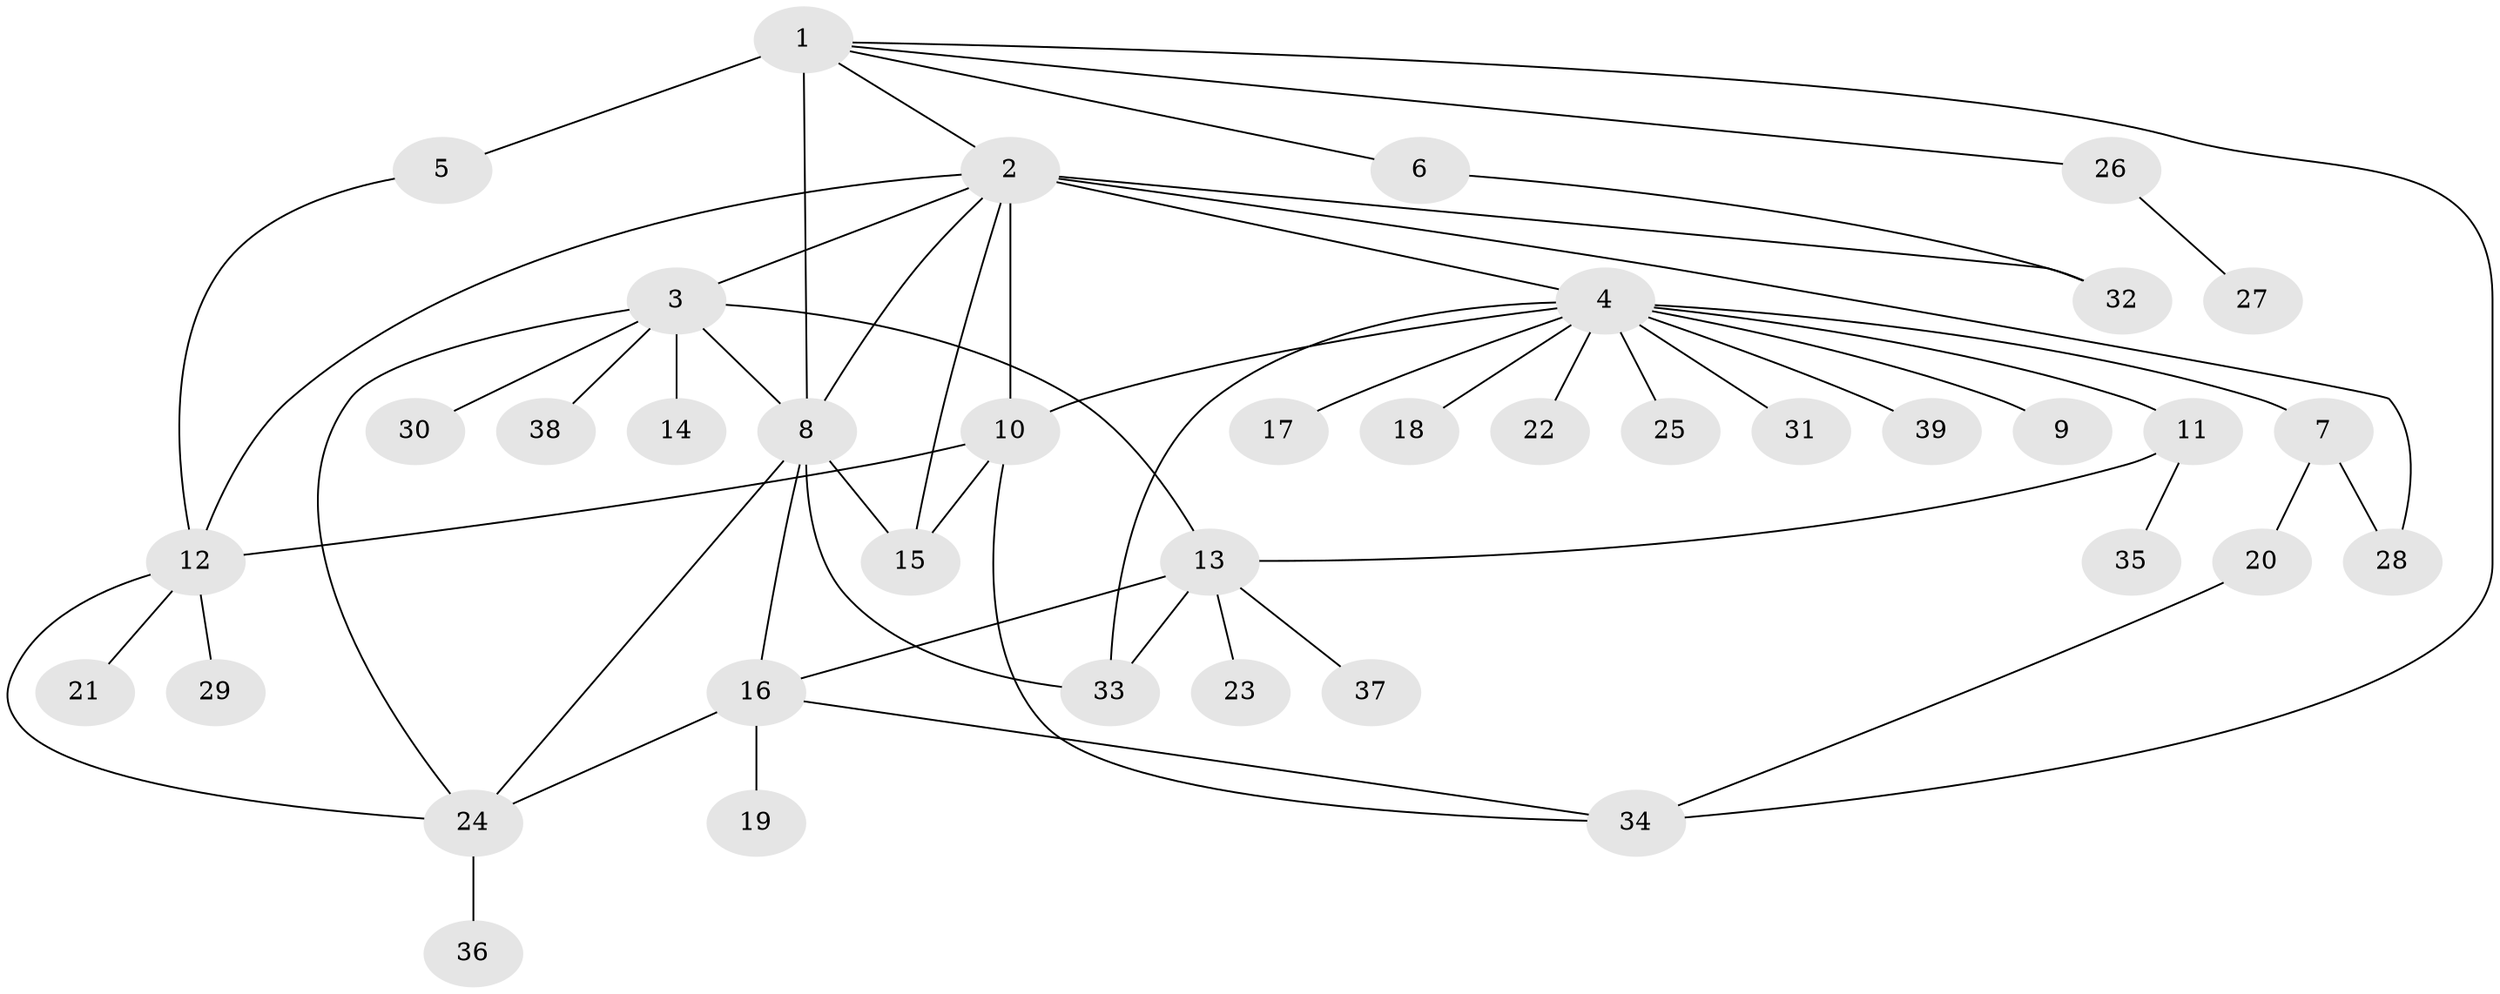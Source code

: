 // original degree distribution, {15: 0.012987012987012988, 18: 0.012987012987012988, 9: 0.012987012987012988, 17: 0.012987012987012988, 3: 0.16883116883116883, 4: 0.025974025974025976, 1: 0.4935064935064935, 2: 0.19480519480519481, 7: 0.025974025974025976, 8: 0.012987012987012988, 5: 0.025974025974025976}
// Generated by graph-tools (version 1.1) at 2025/35/03/09/25 02:35:40]
// undirected, 39 vertices, 57 edges
graph export_dot {
graph [start="1"]
  node [color=gray90,style=filled];
  1;
  2;
  3;
  4;
  5;
  6;
  7;
  8;
  9;
  10;
  11;
  12;
  13;
  14;
  15;
  16;
  17;
  18;
  19;
  20;
  21;
  22;
  23;
  24;
  25;
  26;
  27;
  28;
  29;
  30;
  31;
  32;
  33;
  34;
  35;
  36;
  37;
  38;
  39;
  1 -- 2 [weight=1.0];
  1 -- 5 [weight=1.0];
  1 -- 6 [weight=1.0];
  1 -- 8 [weight=9.0];
  1 -- 26 [weight=1.0];
  1 -- 34 [weight=1.0];
  2 -- 3 [weight=1.0];
  2 -- 4 [weight=1.0];
  2 -- 8 [weight=2.0];
  2 -- 10 [weight=5.0];
  2 -- 12 [weight=1.0];
  2 -- 15 [weight=2.0];
  2 -- 28 [weight=1.0];
  2 -- 32 [weight=1.0];
  3 -- 8 [weight=1.0];
  3 -- 13 [weight=1.0];
  3 -- 14 [weight=1.0];
  3 -- 24 [weight=1.0];
  3 -- 30 [weight=1.0];
  3 -- 38 [weight=1.0];
  4 -- 7 [weight=1.0];
  4 -- 9 [weight=1.0];
  4 -- 10 [weight=1.0];
  4 -- 11 [weight=1.0];
  4 -- 17 [weight=1.0];
  4 -- 18 [weight=1.0];
  4 -- 22 [weight=1.0];
  4 -- 25 [weight=1.0];
  4 -- 31 [weight=1.0];
  4 -- 33 [weight=1.0];
  4 -- 39 [weight=1.0];
  5 -- 12 [weight=1.0];
  6 -- 32 [weight=1.0];
  7 -- 20 [weight=1.0];
  7 -- 28 [weight=1.0];
  8 -- 15 [weight=1.0];
  8 -- 16 [weight=1.0];
  8 -- 24 [weight=1.0];
  8 -- 33 [weight=1.0];
  10 -- 12 [weight=1.0];
  10 -- 15 [weight=1.0];
  10 -- 34 [weight=1.0];
  11 -- 13 [weight=1.0];
  11 -- 35 [weight=1.0];
  12 -- 21 [weight=1.0];
  12 -- 24 [weight=1.0];
  12 -- 29 [weight=1.0];
  13 -- 16 [weight=1.0];
  13 -- 23 [weight=1.0];
  13 -- 33 [weight=2.0];
  13 -- 37 [weight=1.0];
  16 -- 19 [weight=1.0];
  16 -- 24 [weight=1.0];
  16 -- 34 [weight=1.0];
  20 -- 34 [weight=1.0];
  24 -- 36 [weight=1.0];
  26 -- 27 [weight=1.0];
}
